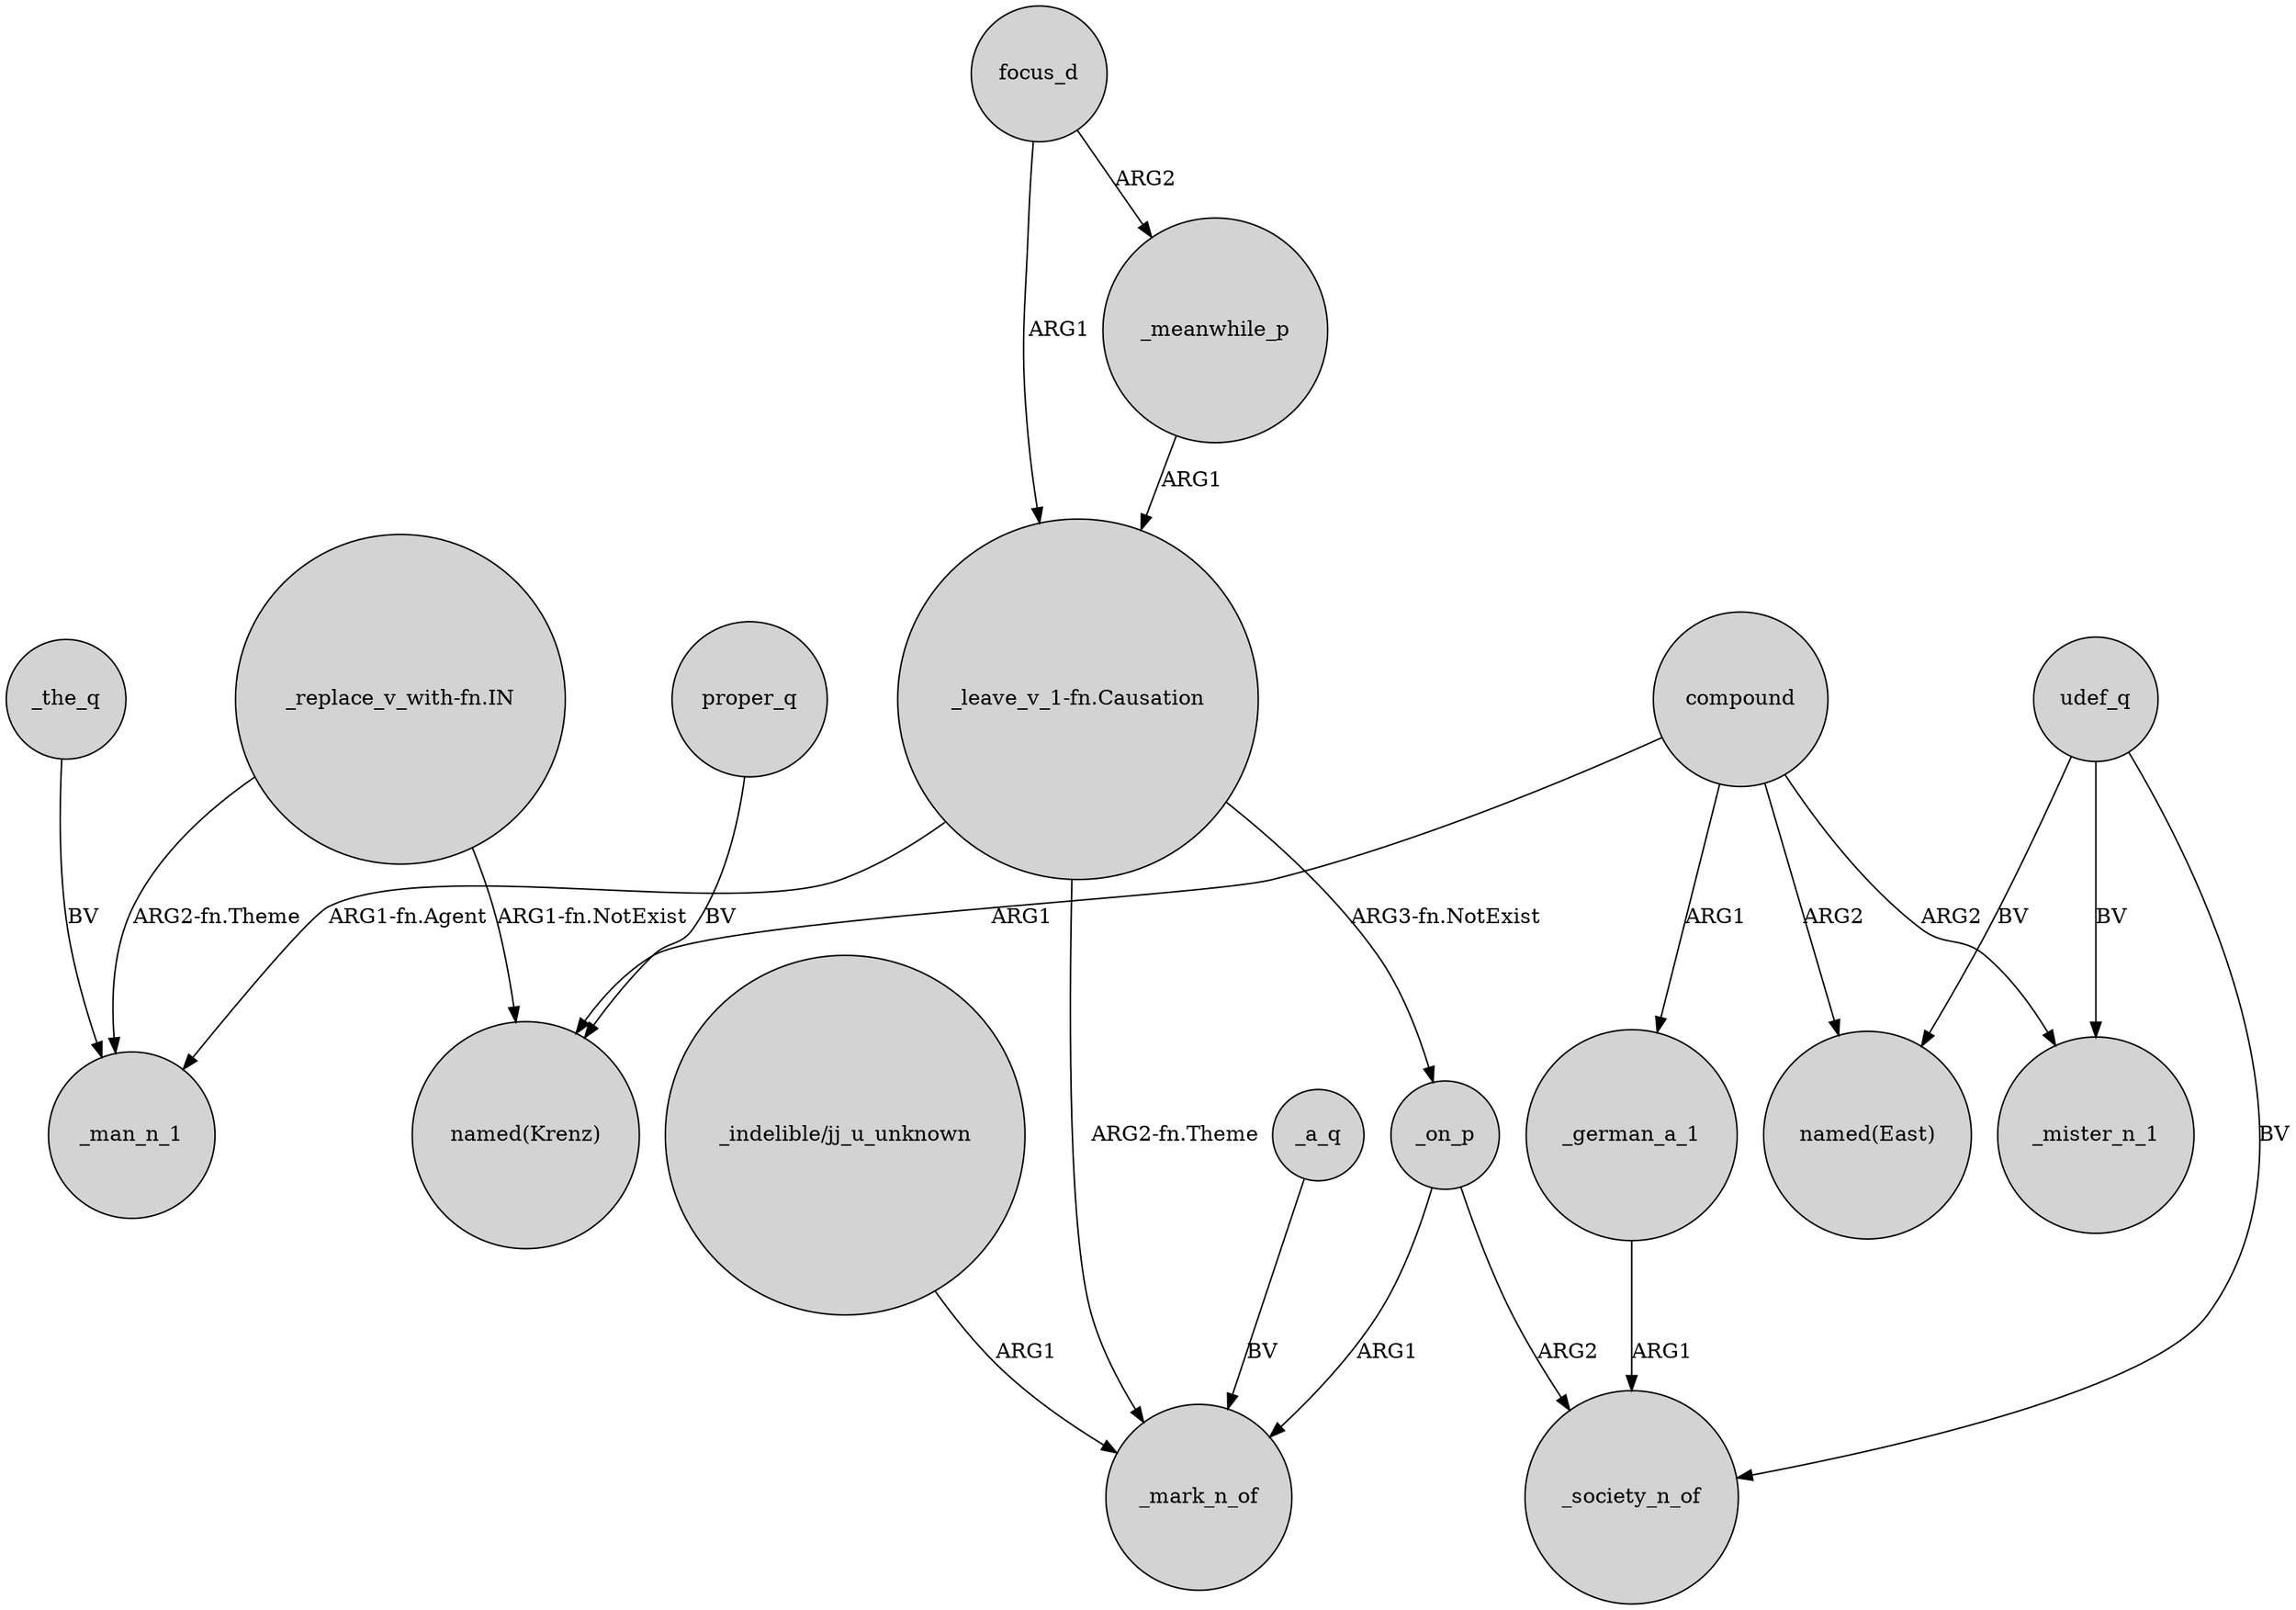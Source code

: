 digraph {
	node [shape=circle style=filled]
	_the_q -> _man_n_1 [label=BV]
	_german_a_1 -> _society_n_of [label=ARG1]
	compound -> _mister_n_1 [label=ARG2]
	proper_q -> "named(Krenz)" [label=BV]
	_a_q -> _mark_n_of [label=BV]
	udef_q -> _mister_n_1 [label=BV]
	"_indelible/jj_u_unknown" -> _mark_n_of [label=ARG1]
	_on_p -> _society_n_of [label=ARG2]
	udef_q -> "named(East)" [label=BV]
	_on_p -> _mark_n_of [label=ARG1]
	"_replace_v_with-fn.IN" -> "named(Krenz)" [label="ARG1-fn.NotExist"]
	"_leave_v_1-fn.Causation" -> _on_p [label="ARG3-fn.NotExist"]
	"_replace_v_with-fn.IN" -> _man_n_1 [label="ARG2-fn.Theme"]
	focus_d -> _meanwhile_p [label=ARG2]
	"_leave_v_1-fn.Causation" -> _mark_n_of [label="ARG2-fn.Theme"]
	udef_q -> _society_n_of [label=BV]
	_meanwhile_p -> "_leave_v_1-fn.Causation" [label=ARG1]
	compound -> "named(Krenz)" [label=ARG1]
	"_leave_v_1-fn.Causation" -> _man_n_1 [label="ARG1-fn.Agent"]
	focus_d -> "_leave_v_1-fn.Causation" [label=ARG1]
	compound -> "named(East)" [label=ARG2]
	compound -> _german_a_1 [label=ARG1]
}
